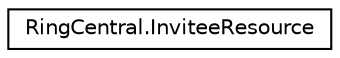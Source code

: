 digraph "Graphical Class Hierarchy"
{
 // LATEX_PDF_SIZE
  edge [fontname="Helvetica",fontsize="10",labelfontname="Helvetica",labelfontsize="10"];
  node [fontname="Helvetica",fontsize="10",shape=record];
  rankdir="LR";
  Node0 [label="RingCentral.InviteeResource",height=0.2,width=0.4,color="black", fillcolor="white", style="filled",URL="$classRingCentral_1_1InviteeResource.html",tooltip="The attribute declaration to indicate webinar session participant/invitee role"];
}
